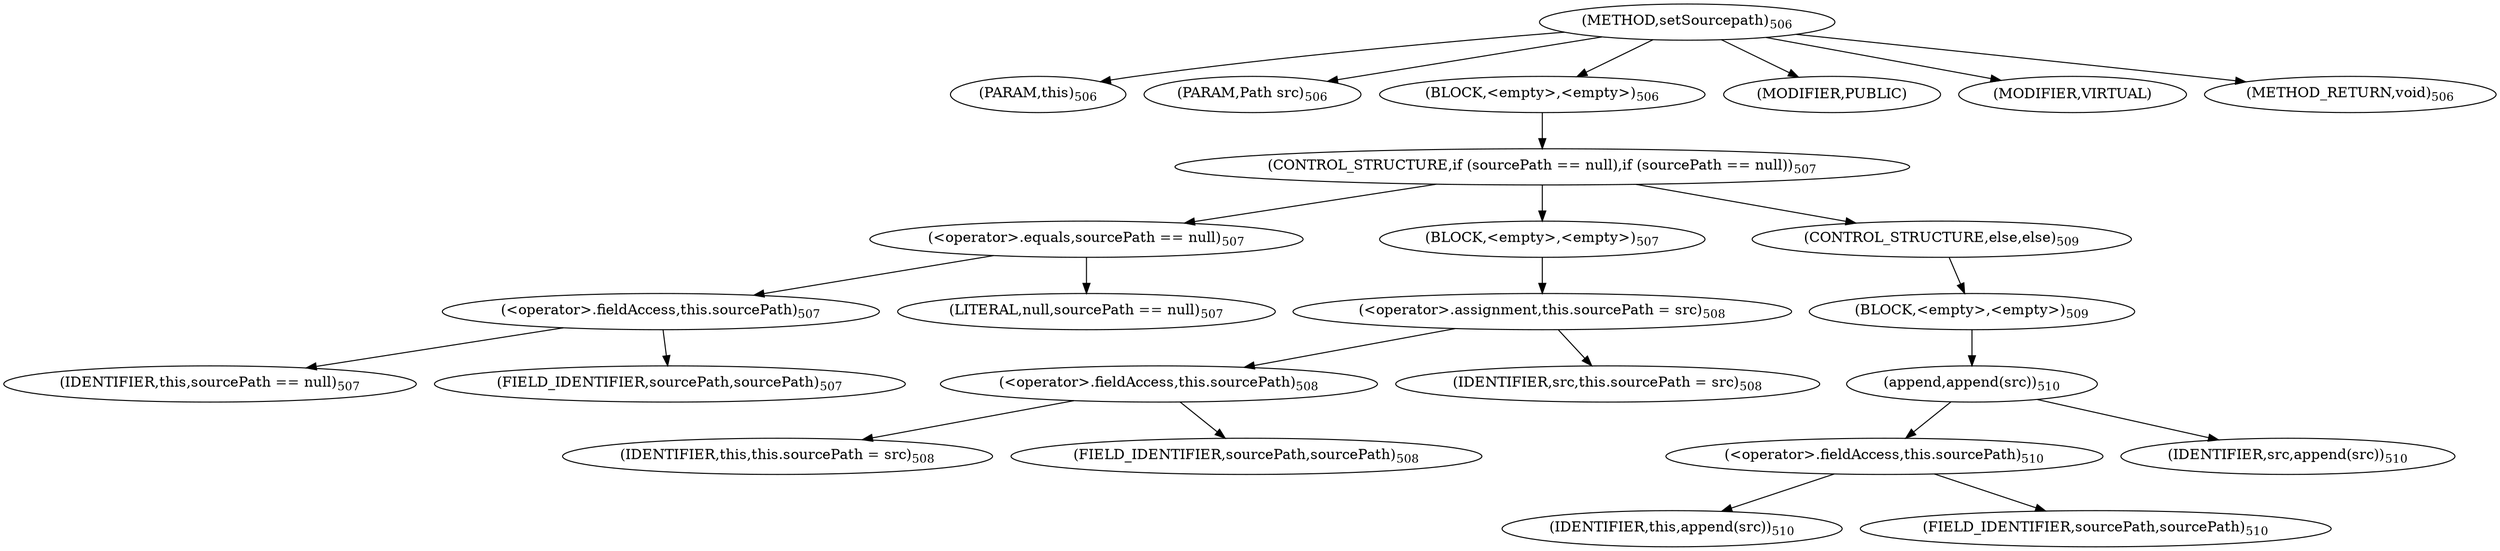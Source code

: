 digraph "setSourcepath" {  
"1078" [label = <(METHOD,setSourcepath)<SUB>506</SUB>> ]
"1079" [label = <(PARAM,this)<SUB>506</SUB>> ]
"1080" [label = <(PARAM,Path src)<SUB>506</SUB>> ]
"1081" [label = <(BLOCK,&lt;empty&gt;,&lt;empty&gt;)<SUB>506</SUB>> ]
"1082" [label = <(CONTROL_STRUCTURE,if (sourcePath == null),if (sourcePath == null))<SUB>507</SUB>> ]
"1083" [label = <(&lt;operator&gt;.equals,sourcePath == null)<SUB>507</SUB>> ]
"1084" [label = <(&lt;operator&gt;.fieldAccess,this.sourcePath)<SUB>507</SUB>> ]
"1085" [label = <(IDENTIFIER,this,sourcePath == null)<SUB>507</SUB>> ]
"1086" [label = <(FIELD_IDENTIFIER,sourcePath,sourcePath)<SUB>507</SUB>> ]
"1087" [label = <(LITERAL,null,sourcePath == null)<SUB>507</SUB>> ]
"1088" [label = <(BLOCK,&lt;empty&gt;,&lt;empty&gt;)<SUB>507</SUB>> ]
"1089" [label = <(&lt;operator&gt;.assignment,this.sourcePath = src)<SUB>508</SUB>> ]
"1090" [label = <(&lt;operator&gt;.fieldAccess,this.sourcePath)<SUB>508</SUB>> ]
"1091" [label = <(IDENTIFIER,this,this.sourcePath = src)<SUB>508</SUB>> ]
"1092" [label = <(FIELD_IDENTIFIER,sourcePath,sourcePath)<SUB>508</SUB>> ]
"1093" [label = <(IDENTIFIER,src,this.sourcePath = src)<SUB>508</SUB>> ]
"1094" [label = <(CONTROL_STRUCTURE,else,else)<SUB>509</SUB>> ]
"1095" [label = <(BLOCK,&lt;empty&gt;,&lt;empty&gt;)<SUB>509</SUB>> ]
"1096" [label = <(append,append(src))<SUB>510</SUB>> ]
"1097" [label = <(&lt;operator&gt;.fieldAccess,this.sourcePath)<SUB>510</SUB>> ]
"1098" [label = <(IDENTIFIER,this,append(src))<SUB>510</SUB>> ]
"1099" [label = <(FIELD_IDENTIFIER,sourcePath,sourcePath)<SUB>510</SUB>> ]
"1100" [label = <(IDENTIFIER,src,append(src))<SUB>510</SUB>> ]
"1101" [label = <(MODIFIER,PUBLIC)> ]
"1102" [label = <(MODIFIER,VIRTUAL)> ]
"1103" [label = <(METHOD_RETURN,void)<SUB>506</SUB>> ]
  "1078" -> "1079" 
  "1078" -> "1080" 
  "1078" -> "1081" 
  "1078" -> "1101" 
  "1078" -> "1102" 
  "1078" -> "1103" 
  "1081" -> "1082" 
  "1082" -> "1083" 
  "1082" -> "1088" 
  "1082" -> "1094" 
  "1083" -> "1084" 
  "1083" -> "1087" 
  "1084" -> "1085" 
  "1084" -> "1086" 
  "1088" -> "1089" 
  "1089" -> "1090" 
  "1089" -> "1093" 
  "1090" -> "1091" 
  "1090" -> "1092" 
  "1094" -> "1095" 
  "1095" -> "1096" 
  "1096" -> "1097" 
  "1096" -> "1100" 
  "1097" -> "1098" 
  "1097" -> "1099" 
}
